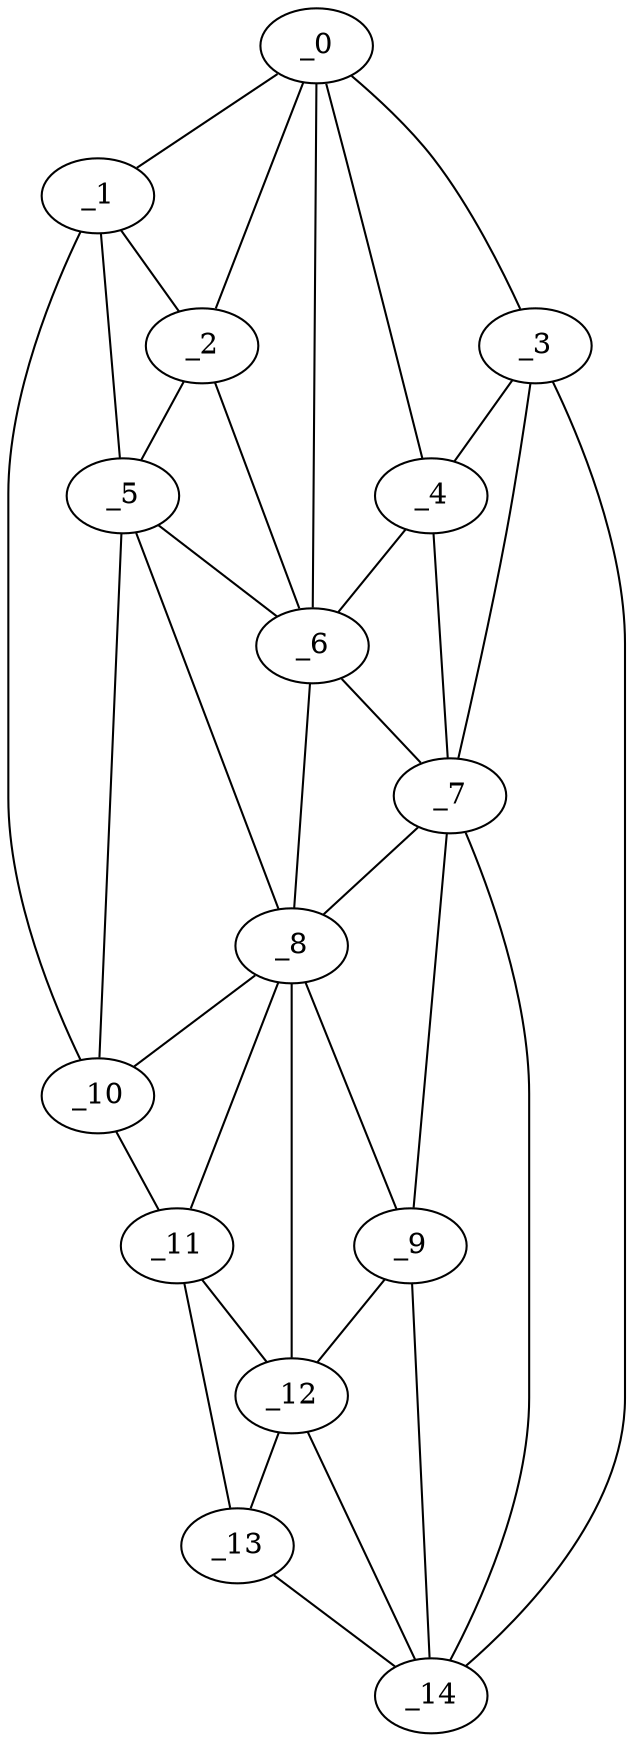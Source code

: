 graph "obj85__60.gxl" {
	_0	 [x=4,
		y=65];
	_1	 [x=36,
		y=29];
	_0 -- _1	 [valence=1];
	_2	 [x=36,
		y=39];
	_0 -- _2	 [valence=2];
	_3	 [x=46,
		y=105];
	_0 -- _3	 [valence=1];
	_4	 [x=48,
		y=98];
	_0 -- _4	 [valence=2];
	_6	 [x=59,
		y=68];
	_0 -- _6	 [valence=2];
	_1 -- _2	 [valence=2];
	_5	 [x=55,
		y=51];
	_1 -- _5	 [valence=2];
	_10	 [x=92,
		y=31];
	_1 -- _10	 [valence=1];
	_2 -- _5	 [valence=2];
	_2 -- _6	 [valence=2];
	_3 -- _4	 [valence=2];
	_7	 [x=85,
		y=73];
	_3 -- _7	 [valence=2];
	_14	 [x=125,
		y=88];
	_3 -- _14	 [valence=1];
	_4 -- _6	 [valence=2];
	_4 -- _7	 [valence=2];
	_5 -- _6	 [valence=1];
	_8	 [x=88,
		y=66];
	_5 -- _8	 [valence=2];
	_5 -- _10	 [valence=2];
	_6 -- _7	 [valence=1];
	_6 -- _8	 [valence=2];
	_7 -- _8	 [valence=2];
	_9	 [x=89,
		y=72];
	_7 -- _9	 [valence=2];
	_7 -- _14	 [valence=1];
	_8 -- _9	 [valence=2];
	_8 -- _10	 [valence=2];
	_11	 [x=100,
		y=40];
	_8 -- _11	 [valence=2];
	_12	 [x=108,
		y=68];
	_8 -- _12	 [valence=1];
	_9 -- _12	 [valence=2];
	_9 -- _14	 [valence=2];
	_10 -- _11	 [valence=1];
	_11 -- _12	 [valence=2];
	_13	 [x=125,
		y=80];
	_11 -- _13	 [valence=1];
	_12 -- _13	 [valence=1];
	_12 -- _14	 [valence=1];
	_13 -- _14	 [valence=1];
}
